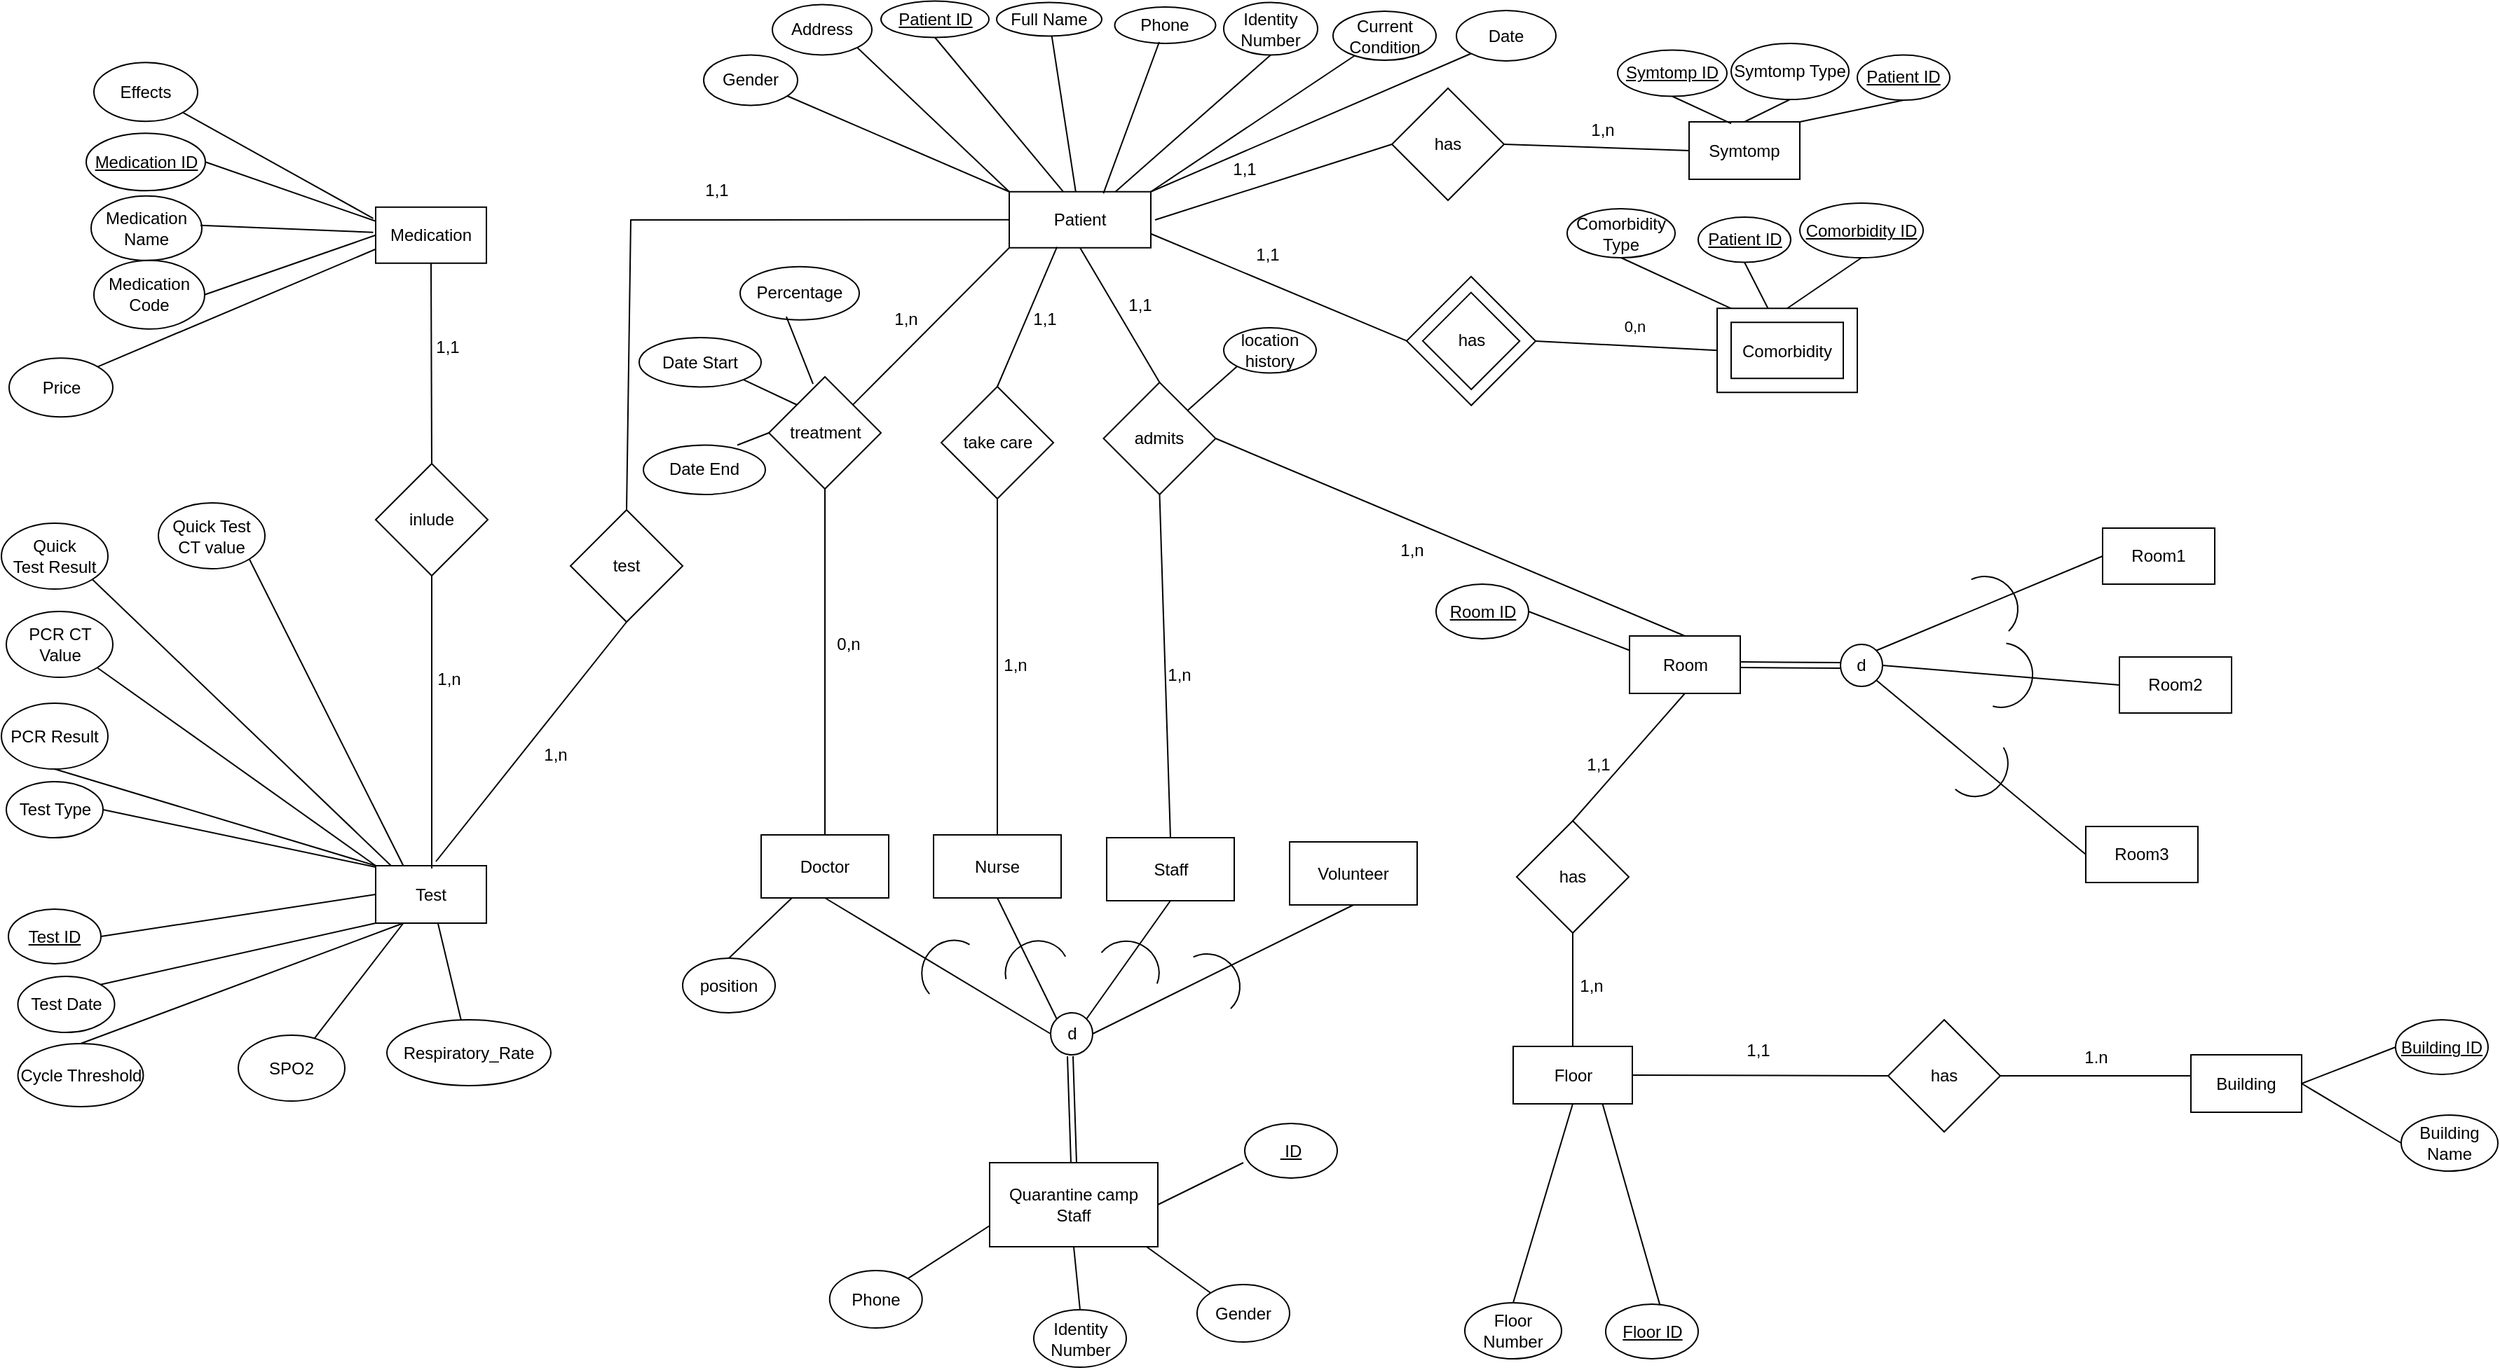 <mxfile version="21.7.5" type="device">
  <diagram name="Page-1" id="PM_k9yPZKVppZU3X7NkI">
    <mxGraphModel dx="3118" dy="1938" grid="0" gridSize="10" guides="1" tooltips="1" connect="1" arrows="1" fold="1" page="1" pageScale="1" pageWidth="850" pageHeight="1100" math="0" shadow="0">
      <root>
        <mxCell id="0" />
        <mxCell id="1" parent="0" />
        <mxCell id="l9-xailiHFu-BlztZrxl-1" value="Patient" style="rounded=0;whiteSpace=wrap;html=1;" parent="1" vertex="1">
          <mxGeometry x="-416" y="-939.13" width="101" height="40" as="geometry" />
        </mxCell>
        <mxCell id="l9-xailiHFu-BlztZrxl-3" value="&lt;u&gt;Patient ID&lt;/u&gt;" style="ellipse;whiteSpace=wrap;html=1;" parent="1" vertex="1">
          <mxGeometry x="-507.5" y="-1075.25" width="77" height="26" as="geometry" />
        </mxCell>
        <mxCell id="l9-xailiHFu-BlztZrxl-4" value="Full Name" style="ellipse;whiteSpace=wrap;html=1;" parent="1" vertex="1">
          <mxGeometry x="-425" y="-1074.25" width="75" height="24" as="geometry" />
        </mxCell>
        <mxCell id="l9-xailiHFu-BlztZrxl-8" value="Identity Number" style="ellipse;whiteSpace=wrap;html=1;rounded=0;" parent="1" vertex="1">
          <mxGeometry x="-263" y="-1074.25" width="67" height="37.5" as="geometry" />
        </mxCell>
        <mxCell id="l9-xailiHFu-BlztZrxl-10" value="Phone" style="ellipse;whiteSpace=wrap;html=1;" parent="1" vertex="1">
          <mxGeometry x="-340.75" y="-1071" width="72" height="26" as="geometry" />
        </mxCell>
        <mxCell id="l9-xailiHFu-BlztZrxl-11" value="Gender" style="ellipse;whiteSpace=wrap;html=1;" parent="1" vertex="1">
          <mxGeometry x="-634" y="-1036.75" width="67" height="36" as="geometry" />
        </mxCell>
        <mxCell id="l9-xailiHFu-BlztZrxl-12" value="Address" style="ellipse;whiteSpace=wrap;html=1;" parent="1" vertex="1">
          <mxGeometry x="-585" y="-1072.75" width="71" height="36" as="geometry" />
        </mxCell>
        <mxCell id="rXyOFa-ikaCAQNKgNHsW-1" value="&lt;u&gt;Comorbidity ID&lt;/u&gt;" style="ellipse;whiteSpace=wrap;html=1;rounded=0;" parent="1" vertex="1">
          <mxGeometry x="148" y="-931" width="88" height="39" as="geometry" />
        </mxCell>
        <mxCell id="rXyOFa-ikaCAQNKgNHsW-2" value="&lt;u&gt;Patient ID&lt;/u&gt;" style="ellipse;whiteSpace=wrap;html=1;" parent="1" vertex="1">
          <mxGeometry x="75.5" y="-921" width="66" height="32.25" as="geometry" />
        </mxCell>
        <mxCell id="rXyOFa-ikaCAQNKgNHsW-3" value="Comorbidity Type" style="ellipse;whiteSpace=wrap;html=1;" parent="1" vertex="1">
          <mxGeometry x="-18" y="-927" width="77" height="35" as="geometry" />
        </mxCell>
        <mxCell id="rXyOFa-ikaCAQNKgNHsW-6" value="Symtomp" style="rounded=0;whiteSpace=wrap;html=1;" parent="1" vertex="1">
          <mxGeometry x="69" y="-989" width="79" height="41" as="geometry" />
        </mxCell>
        <mxCell id="rXyOFa-ikaCAQNKgNHsW-7" value="&lt;u&gt;Symtomp ID&lt;/u&gt;" style="ellipse;whiteSpace=wrap;html=1;" parent="1" vertex="1">
          <mxGeometry x="18" y="-1040.25" width="78" height="33" as="geometry" />
        </mxCell>
        <mxCell id="rXyOFa-ikaCAQNKgNHsW-8" value="&lt;u&gt;Patient ID&lt;/u&gt;" style="ellipse;whiteSpace=wrap;html=1;" parent="1" vertex="1">
          <mxGeometry x="189" y="-1036.75" width="66" height="32.25" as="geometry" />
        </mxCell>
        <mxCell id="rXyOFa-ikaCAQNKgNHsW-9" value="Symtomp Type" style="ellipse;whiteSpace=wrap;html=1;" parent="1" vertex="1">
          <mxGeometry x="99" y="-1045" width="84" height="40" as="geometry" />
        </mxCell>
        <mxCell id="rXyOFa-ikaCAQNKgNHsW-15" value="Doctor" style="rounded=0;whiteSpace=wrap;html=1;" parent="1" vertex="1">
          <mxGeometry x="-593" y="-480" width="91" height="45" as="geometry" />
        </mxCell>
        <mxCell id="rXyOFa-ikaCAQNKgNHsW-19" value="Building" style="rounded=0;whiteSpace=wrap;html=1;" parent="1" vertex="1">
          <mxGeometry x="427" y="-323" width="79" height="41" as="geometry" />
        </mxCell>
        <mxCell id="rXyOFa-ikaCAQNKgNHsW-20" value="&lt;u&gt;Building ID&lt;/u&gt;" style="ellipse;whiteSpace=wrap;html=1;" parent="1" vertex="1">
          <mxGeometry x="573" y="-348" width="66" height="39" as="geometry" />
        </mxCell>
        <mxCell id="rXyOFa-ikaCAQNKgNHsW-22" value="Building Name" style="ellipse;whiteSpace=wrap;html=1;" parent="1" vertex="1">
          <mxGeometry x="577" y="-280" width="69" height="40" as="geometry" />
        </mxCell>
        <mxCell id="rXyOFa-ikaCAQNKgNHsW-24" value="Floor" style="rounded=0;whiteSpace=wrap;html=1;" parent="1" vertex="1">
          <mxGeometry x="-56.5" y="-329" width="85" height="41" as="geometry" />
        </mxCell>
        <mxCell id="rXyOFa-ikaCAQNKgNHsW-26" value="&lt;u&gt;Floor ID&lt;/u&gt;" style="ellipse;whiteSpace=wrap;html=1;" parent="1" vertex="1">
          <mxGeometry x="9.5" y="-145" width="66" height="39" as="geometry" />
        </mxCell>
        <mxCell id="rXyOFa-ikaCAQNKgNHsW-28" value="Floor Number" style="ellipse;whiteSpace=wrap;html=1;" parent="1" vertex="1">
          <mxGeometry x="-91" y="-146" width="69" height="40" as="geometry" />
        </mxCell>
        <mxCell id="rXyOFa-ikaCAQNKgNHsW-29" value="Room" style="rounded=0;whiteSpace=wrap;html=1;" parent="1" vertex="1">
          <mxGeometry x="26.5" y="-622.0" width="79" height="41" as="geometry" />
        </mxCell>
        <mxCell id="rXyOFa-ikaCAQNKgNHsW-31" value="&lt;u&gt;Room ID&lt;/u&gt;" style="ellipse;whiteSpace=wrap;html=1;" parent="1" vertex="1">
          <mxGeometry x="-111.5" y="-659" width="66" height="39" as="geometry" />
        </mxCell>
        <mxCell id="rXyOFa-ikaCAQNKgNHsW-40" value="Test" style="rounded=0;whiteSpace=wrap;html=1;" parent="1" vertex="1">
          <mxGeometry x="-868" y="-458" width="79" height="41" as="geometry" />
        </mxCell>
        <mxCell id="rXyOFa-ikaCAQNKgNHsW-41" value="&lt;u&gt;Test ID&lt;/u&gt;" style="ellipse;whiteSpace=wrap;html=1;" parent="1" vertex="1">
          <mxGeometry x="-1130" y="-427" width="66" height="39" as="geometry" />
        </mxCell>
        <mxCell id="rXyOFa-ikaCAQNKgNHsW-43" value="Test Type" style="ellipse;whiteSpace=wrap;html=1;" parent="1" vertex="1">
          <mxGeometry x="-1131.5" y="-518" width="69" height="40" as="geometry" />
        </mxCell>
        <mxCell id="rXyOFa-ikaCAQNKgNHsW-44" value="PCR Result" style="ellipse;whiteSpace=wrap;html=1;" parent="1" vertex="1">
          <mxGeometry x="-1135" y="-574" width="76" height="47" as="geometry" />
        </mxCell>
        <mxCell id="rXyOFa-ikaCAQNKgNHsW-45" value="Cycle Threshold" style="ellipse;whiteSpace=wrap;html=1;" parent="1" vertex="1">
          <mxGeometry x="-1123.25" y="-331" width="89.5" height="45" as="geometry" />
        </mxCell>
        <mxCell id="rXyOFa-ikaCAQNKgNHsW-46" value="Test Date" style="ellipse;whiteSpace=wrap;html=1;" parent="1" vertex="1">
          <mxGeometry x="-1123.25" y="-379" width="69" height="40" as="geometry" />
        </mxCell>
        <mxCell id="rXyOFa-ikaCAQNKgNHsW-55" value="Medication" style="rounded=0;whiteSpace=wrap;html=1;" parent="1" vertex="1">
          <mxGeometry x="-868" y="-928.12" width="79" height="40" as="geometry" />
        </mxCell>
        <mxCell id="rXyOFa-ikaCAQNKgNHsW-56" value="&lt;u&gt;Medication ID&lt;/u&gt;" style="ellipse;whiteSpace=wrap;html=1;" parent="1" vertex="1">
          <mxGeometry x="-1074.5" y="-980.87" width="85" height="41" as="geometry" />
        </mxCell>
        <mxCell id="rXyOFa-ikaCAQNKgNHsW-57" value="Medication Code" style="ellipse;whiteSpace=wrap;html=1;" parent="1" vertex="1">
          <mxGeometry x="-1069" y="-890.12" width="79" height="49" as="geometry" />
        </mxCell>
        <mxCell id="rXyOFa-ikaCAQNKgNHsW-58" value="Medication Name" style="ellipse;whiteSpace=wrap;html=1;" parent="1" vertex="1">
          <mxGeometry x="-1071" y="-936.12" width="79" height="46" as="geometry" />
        </mxCell>
        <mxCell id="rXyOFa-ikaCAQNKgNHsW-59" value="Effects" style="ellipse;whiteSpace=wrap;html=1;" parent="1" vertex="1">
          <mxGeometry x="-1069" y="-1031.37" width="74" height="42" as="geometry" />
        </mxCell>
        <mxCell id="rXyOFa-ikaCAQNKgNHsW-60" value="Price" style="ellipse;whiteSpace=wrap;html=1;" parent="1" vertex="1">
          <mxGeometry x="-1129.5" y="-820.37" width="74" height="42" as="geometry" />
        </mxCell>
        <mxCell id="Pvhxw5F5uPU3IXiCq9xE-2" value="" style="endArrow=none;html=1;rounded=0;entryX=0.5;entryY=1;entryDx=0;entryDy=0;exitX=0.75;exitY=0;exitDx=0;exitDy=0;" parent="1" source="l9-xailiHFu-BlztZrxl-1" target="l9-xailiHFu-BlztZrxl-8" edge="1">
          <mxGeometry width="50" height="50" relative="1" as="geometry">
            <mxPoint x="-325" y="-923.13" as="sourcePoint" />
            <mxPoint x="-279" y="-914.13" as="targetPoint" />
          </mxGeometry>
        </mxCell>
        <mxCell id="Pvhxw5F5uPU3IXiCq9xE-3" value="" style="endArrow=none;html=1;rounded=0;" parent="1" source="l9-xailiHFu-BlztZrxl-1" target="l9-xailiHFu-BlztZrxl-4" edge="1">
          <mxGeometry width="50" height="50" relative="1" as="geometry">
            <mxPoint x="-143" y="-732.13" as="sourcePoint" />
            <mxPoint x="-93" y="-782.13" as="targetPoint" />
          </mxGeometry>
        </mxCell>
        <mxCell id="Pvhxw5F5uPU3IXiCq9xE-4" value="" style="endArrow=none;html=1;rounded=0;exitX=0.5;exitY=1;exitDx=0;exitDy=0;entryX=0.38;entryY=-0.005;entryDx=0;entryDy=0;entryPerimeter=0;" parent="1" source="l9-xailiHFu-BlztZrxl-3" target="l9-xailiHFu-BlztZrxl-1" edge="1">
          <mxGeometry width="50" height="50" relative="1" as="geometry">
            <mxPoint x="-143" y="-732.13" as="sourcePoint" />
            <mxPoint x="-379" y="-941" as="targetPoint" />
          </mxGeometry>
        </mxCell>
        <mxCell id="Pvhxw5F5uPU3IXiCq9xE-5" value="" style="endArrow=none;html=1;rounded=0;entryX=0.665;entryY=0.029;entryDx=0;entryDy=0;entryPerimeter=0;" parent="1" target="l9-xailiHFu-BlztZrxl-1" edge="1">
          <mxGeometry width="50" height="50" relative="1" as="geometry">
            <mxPoint x="-309" y="-1046" as="sourcePoint" />
            <mxPoint x="-93" y="-782.13" as="targetPoint" />
          </mxGeometry>
        </mxCell>
        <mxCell id="Pvhxw5F5uPU3IXiCq9xE-6" value="" style="endArrow=none;html=1;rounded=0;exitX=1;exitY=1;exitDx=0;exitDy=0;entryX=0;entryY=0;entryDx=0;entryDy=0;" parent="1" source="l9-xailiHFu-BlztZrxl-12" target="l9-xailiHFu-BlztZrxl-1" edge="1">
          <mxGeometry width="50" height="50" relative="1" as="geometry">
            <mxPoint x="-143" y="-732.13" as="sourcePoint" />
            <mxPoint x="-416" y="-899" as="targetPoint" />
          </mxGeometry>
        </mxCell>
        <mxCell id="Pvhxw5F5uPU3IXiCq9xE-9" value="" style="endArrow=none;html=1;rounded=0;entryX=0;entryY=0;entryDx=0;entryDy=0;" parent="1" source="l9-xailiHFu-BlztZrxl-11" target="l9-xailiHFu-BlztZrxl-1" edge="1">
          <mxGeometry width="50" height="50" relative="1" as="geometry">
            <mxPoint x="-143" y="-732.13" as="sourcePoint" />
            <mxPoint x="-432" y="-889" as="targetPoint" />
          </mxGeometry>
        </mxCell>
        <mxCell id="Pvhxw5F5uPU3IXiCq9xE-12" value="" style="endArrow=none;html=1;rounded=0;entryX=0.5;entryY=1;entryDx=0;entryDy=0;exitX=0.5;exitY=0;exitDx=0;exitDy=0;exitPerimeter=0;" parent="1" source="ZYX-WsAfGW_Ss7bqeGHB-10" target="rXyOFa-ikaCAQNKgNHsW-1" edge="1">
          <mxGeometry width="50" height="50" relative="1" as="geometry">
            <mxPoint x="143.688" y="-858.59" as="sourcePoint" />
            <mxPoint x="490.5" y="-939.37" as="targetPoint" />
          </mxGeometry>
        </mxCell>
        <mxCell id="Pvhxw5F5uPU3IXiCq9xE-13" value="" style="endArrow=none;html=1;rounded=0;entryX=0.5;entryY=1;entryDx=0;entryDy=0;exitX=0.371;exitY=0.027;exitDx=0;exitDy=0;exitPerimeter=0;" parent="1" source="ZYX-WsAfGW_Ss7bqeGHB-10" target="rXyOFa-ikaCAQNKgNHsW-2" edge="1">
          <mxGeometry width="50" height="50" relative="1" as="geometry">
            <mxPoint x="118.398" y="-858.59" as="sourcePoint" />
            <mxPoint x="402.5" y="-949.37" as="targetPoint" />
          </mxGeometry>
        </mxCell>
        <mxCell id="Pvhxw5F5uPU3IXiCq9xE-14" value="" style="endArrow=none;html=1;rounded=0;entryX=0.5;entryY=1;entryDx=0;entryDy=0;exitX=0.159;exitY=0.047;exitDx=0;exitDy=0;exitPerimeter=0;" parent="1" source="ZYX-WsAfGW_Ss7bqeGHB-10" target="rXyOFa-ikaCAQNKgNHsW-3" edge="1">
          <mxGeometry width="50" height="50" relative="1" as="geometry">
            <mxPoint x="96" y="-859" as="sourcePoint" />
            <mxPoint x="313" y="-958" as="targetPoint" />
          </mxGeometry>
        </mxCell>
        <mxCell id="Pvhxw5F5uPU3IXiCq9xE-21" value="" style="endArrow=none;html=1;rounded=0;entryX=0.5;entryY=1;entryDx=0;entryDy=0;exitX=0.38;exitY=0.03;exitDx=0;exitDy=0;exitPerimeter=0;" parent="1" source="rXyOFa-ikaCAQNKgNHsW-6" target="rXyOFa-ikaCAQNKgNHsW-7" edge="1">
          <mxGeometry width="50" height="50" relative="1" as="geometry">
            <mxPoint x="80" y="-939" as="sourcePoint" />
            <mxPoint x="89" y="-801.25" as="targetPoint" />
          </mxGeometry>
        </mxCell>
        <mxCell id="Pvhxw5F5uPU3IXiCq9xE-22" value="" style="endArrow=none;html=1;rounded=0;exitX=1;exitY=0;exitDx=0;exitDy=0;entryX=0.5;entryY=1;entryDx=0;entryDy=0;" parent="1" source="rXyOFa-ikaCAQNKgNHsW-6" target="rXyOFa-ikaCAQNKgNHsW-8" edge="1">
          <mxGeometry width="50" height="50" relative="1" as="geometry">
            <mxPoint x="371" y="-901.25" as="sourcePoint" />
            <mxPoint x="249" y="-885" as="targetPoint" />
          </mxGeometry>
        </mxCell>
        <mxCell id="Pvhxw5F5uPU3IXiCq9xE-23" value="" style="endArrow=none;html=1;rounded=0;entryX=0.5;entryY=0;entryDx=0;entryDy=0;exitX=0.5;exitY=1;exitDx=0;exitDy=0;" parent="1" source="rXyOFa-ikaCAQNKgNHsW-9" target="rXyOFa-ikaCAQNKgNHsW-6" edge="1">
          <mxGeometry width="50" height="50" relative="1" as="geometry">
            <mxPoint x="279" y="-823.25" as="sourcePoint" />
            <mxPoint x="329" y="-873.25" as="targetPoint" />
          </mxGeometry>
        </mxCell>
        <mxCell id="Pvhxw5F5uPU3IXiCq9xE-30" value="" style="endArrow=none;html=1;rounded=0;exitX=0.75;exitY=1;exitDx=0;exitDy=0;entryX=0.587;entryY=0.021;entryDx=0;entryDy=0;entryPerimeter=0;" parent="1" source="rXyOFa-ikaCAQNKgNHsW-24" target="rXyOFa-ikaCAQNKgNHsW-26" edge="1">
          <mxGeometry width="50" height="50" relative="1" as="geometry">
            <mxPoint x="109.5" y="15" as="sourcePoint" />
            <mxPoint x="69" y="-145" as="targetPoint" />
          </mxGeometry>
        </mxCell>
        <mxCell id="Pvhxw5F5uPU3IXiCq9xE-31" value="" style="endArrow=none;html=1;rounded=0;exitX=0.5;exitY=0;exitDx=0;exitDy=0;entryX=0.5;entryY=1;entryDx=0;entryDy=0;" parent="1" source="rXyOFa-ikaCAQNKgNHsW-28" target="rXyOFa-ikaCAQNKgNHsW-24" edge="1">
          <mxGeometry width="50" height="50" relative="1" as="geometry">
            <mxPoint x="158.5" y="2" as="sourcePoint" />
            <mxPoint x="-38" y="-288" as="targetPoint" />
          </mxGeometry>
        </mxCell>
        <mxCell id="Pvhxw5F5uPU3IXiCq9xE-33" value="" style="endArrow=none;html=1;rounded=0;entryX=1;entryY=0.5;entryDx=0;entryDy=0;exitX=0;exitY=0.25;exitDx=0;exitDy=0;" parent="1" source="rXyOFa-ikaCAQNKgNHsW-29" target="rXyOFa-ikaCAQNKgNHsW-31" edge="1">
          <mxGeometry width="50" height="50" relative="1" as="geometry">
            <mxPoint x="-55" y="-609" as="sourcePoint" />
            <mxPoint x="-166.5" y="-183" as="targetPoint" />
          </mxGeometry>
        </mxCell>
        <mxCell id="Pvhxw5F5uPU3IXiCq9xE-35" value="" style="endArrow=none;html=1;rounded=0;entryX=0;entryY=0.5;entryDx=0;entryDy=0;exitX=1;exitY=0.5;exitDx=0;exitDy=0;" parent="1" source="rXyOFa-ikaCAQNKgNHsW-19" target="rXyOFa-ikaCAQNKgNHsW-22" edge="1">
          <mxGeometry width="50" height="50" relative="1" as="geometry">
            <mxPoint x="539.25" y="46" as="sourcePoint" />
            <mxPoint x="589.25" y="-4" as="targetPoint" />
          </mxGeometry>
        </mxCell>
        <mxCell id="Pvhxw5F5uPU3IXiCq9xE-36" value="" style="endArrow=none;html=1;rounded=0;entryX=0;entryY=0.5;entryDx=0;entryDy=0;exitX=1;exitY=0.5;exitDx=0;exitDy=0;" parent="1" source="rXyOFa-ikaCAQNKgNHsW-19" target="rXyOFa-ikaCAQNKgNHsW-20" edge="1">
          <mxGeometry width="50" height="50" relative="1" as="geometry">
            <mxPoint x="395.25" y="-2" as="sourcePoint" />
            <mxPoint x="445.25" y="-52" as="targetPoint" />
          </mxGeometry>
        </mxCell>
        <mxCell id="Pvhxw5F5uPU3IXiCq9xE-38" value="" style="endArrow=none;html=1;rounded=0;entryX=1;entryY=0.5;entryDx=0;entryDy=0;" parent="1" target="rXyOFa-ikaCAQNKgNHsW-43" edge="1">
          <mxGeometry width="50" height="50" relative="1" as="geometry">
            <mxPoint x="-868" y="-457" as="sourcePoint" />
            <mxPoint x="-886" y="-459" as="targetPoint" />
          </mxGeometry>
        </mxCell>
        <mxCell id="Pvhxw5F5uPU3IXiCq9xE-39" value="" style="endArrow=none;html=1;rounded=0;entryX=1;entryY=0.5;entryDx=0;entryDy=0;exitX=0;exitY=0.5;exitDx=0;exitDy=0;" parent="1" source="rXyOFa-ikaCAQNKgNHsW-40" target="rXyOFa-ikaCAQNKgNHsW-41" edge="1">
          <mxGeometry width="50" height="50" relative="1" as="geometry">
            <mxPoint x="-1056" y="-345" as="sourcePoint" />
            <mxPoint x="-1006" y="-395" as="targetPoint" />
          </mxGeometry>
        </mxCell>
        <mxCell id="Pvhxw5F5uPU3IXiCq9xE-40" value="" style="endArrow=none;html=1;rounded=0;entryX=0;entryY=1;entryDx=0;entryDy=0;exitX=1;exitY=0;exitDx=0;exitDy=0;" parent="1" source="rXyOFa-ikaCAQNKgNHsW-46" target="rXyOFa-ikaCAQNKgNHsW-40" edge="1">
          <mxGeometry width="50" height="50" relative="1" as="geometry">
            <mxPoint x="-1055" y="-337" as="sourcePoint" />
            <mxPoint x="-1005" y="-387" as="targetPoint" />
          </mxGeometry>
        </mxCell>
        <mxCell id="Pvhxw5F5uPU3IXiCq9xE-41" value="" style="endArrow=none;html=1;rounded=0;entryX=0.25;entryY=1;entryDx=0;entryDy=0;exitX=0.5;exitY=0;exitDx=0;exitDy=0;" parent="1" source="rXyOFa-ikaCAQNKgNHsW-45" target="rXyOFa-ikaCAQNKgNHsW-40" edge="1">
          <mxGeometry width="50" height="50" relative="1" as="geometry">
            <mxPoint x="-993" y="-321" as="sourcePoint" />
            <mxPoint x="-943" y="-371" as="targetPoint" />
          </mxGeometry>
        </mxCell>
        <mxCell id="Pvhxw5F5uPU3IXiCq9xE-42" value="" style="endArrow=none;html=1;rounded=0;exitX=0.5;exitY=1;exitDx=0;exitDy=0;entryX=0;entryY=0;entryDx=0;entryDy=0;" parent="1" source="rXyOFa-ikaCAQNKgNHsW-44" target="rXyOFa-ikaCAQNKgNHsW-40" edge="1">
          <mxGeometry width="50" height="50" relative="1" as="geometry">
            <mxPoint x="-898" y="-469" as="sourcePoint" />
            <mxPoint x="-835" y="-457" as="targetPoint" />
          </mxGeometry>
        </mxCell>
        <mxCell id="Pvhxw5F5uPU3IXiCq9xE-55" value="" style="endArrow=none;html=1;rounded=0;entryX=1;entryY=0.5;entryDx=0;entryDy=0;exitX=0;exitY=0.5;exitDx=0;exitDy=0;" parent="1" source="rXyOFa-ikaCAQNKgNHsW-55" target="rXyOFa-ikaCAQNKgNHsW-57" edge="1">
          <mxGeometry width="50" height="50" relative="1" as="geometry">
            <mxPoint x="-870.75" y="-899.12" as="sourcePoint" />
            <mxPoint x="-581.75" y="-1047.12" as="targetPoint" />
          </mxGeometry>
        </mxCell>
        <mxCell id="Pvhxw5F5uPU3IXiCq9xE-56" value="" style="endArrow=none;html=1;rounded=0;exitX=0.987;exitY=0.457;exitDx=0;exitDy=0;exitPerimeter=0;" parent="1" source="rXyOFa-ikaCAQNKgNHsW-58" edge="1">
          <mxGeometry width="50" height="50" relative="1" as="geometry">
            <mxPoint x="-1042.75" y="-920.12" as="sourcePoint" />
            <mxPoint x="-869.75" y="-910.12" as="targetPoint" />
          </mxGeometry>
        </mxCell>
        <mxCell id="Pvhxw5F5uPU3IXiCq9xE-57" value="" style="endArrow=none;html=1;rounded=0;" parent="1" source="rXyOFa-ikaCAQNKgNHsW-59" edge="1">
          <mxGeometry width="50" height="50" relative="1" as="geometry">
            <mxPoint x="-715.75" y="-876.12" as="sourcePoint" />
            <mxPoint x="-869.75" y="-920.12" as="targetPoint" />
          </mxGeometry>
        </mxCell>
        <mxCell id="Pvhxw5F5uPU3IXiCq9xE-58" value="" style="endArrow=none;html=1;rounded=0;entryX=0;entryY=0.75;entryDx=0;entryDy=0;exitX=1;exitY=0;exitDx=0;exitDy=0;" parent="1" source="rXyOFa-ikaCAQNKgNHsW-60" target="rXyOFa-ikaCAQNKgNHsW-55" edge="1">
          <mxGeometry width="50" height="50" relative="1" as="geometry">
            <mxPoint x="-705.75" y="-866.12" as="sourcePoint" />
            <mxPoint x="-770.75" y="-884.12" as="targetPoint" />
          </mxGeometry>
        </mxCell>
        <mxCell id="Pvhxw5F5uPU3IXiCq9xE-59" value="" style="endArrow=none;html=1;rounded=0;exitX=1;exitY=0.5;exitDx=0;exitDy=0;entryX=0;entryY=0.25;entryDx=0;entryDy=0;" parent="1" source="rXyOFa-ikaCAQNKgNHsW-56" target="rXyOFa-ikaCAQNKgNHsW-55" edge="1">
          <mxGeometry width="50" height="50" relative="1" as="geometry">
            <mxPoint x="-994.064" y="-932.136" as="sourcePoint" />
            <mxPoint x="-817.75" y="-974.12" as="targetPoint" />
          </mxGeometry>
        </mxCell>
        <mxCell id="1ClCpbFSafAypEsA9tOa-14" value="has" style="rhombus;whiteSpace=wrap;html=1;" parent="1" vertex="1">
          <mxGeometry x="-143" y="-1013" width="80" height="80" as="geometry" />
        </mxCell>
        <mxCell id="1ClCpbFSafAypEsA9tOa-15" value="" style="endArrow=none;html=1;rounded=0;entryX=1;entryY=0;entryDx=0;entryDy=0;" parent="1" source="l9-xailiHFu-BlztZrxl-16" target="l9-xailiHFu-BlztZrxl-1" edge="1">
          <mxGeometry width="50" height="50" relative="1" as="geometry">
            <mxPoint x="-238" y="-785.13" as="sourcePoint" />
            <mxPoint x="-310" y="-939" as="targetPoint" />
          </mxGeometry>
        </mxCell>
        <mxCell id="1ClCpbFSafAypEsA9tOa-16" value="" style="endArrow=none;html=1;rounded=0;exitX=0;exitY=0.5;exitDx=0;exitDy=0;entryX=1;entryY=0.5;entryDx=0;entryDy=0;" parent="1" source="rXyOFa-ikaCAQNKgNHsW-6" target="1ClCpbFSafAypEsA9tOa-14" edge="1">
          <mxGeometry width="50" height="50" relative="1" as="geometry">
            <mxPoint x="467" y="-1042" as="sourcePoint" />
            <mxPoint x="517" y="-1092" as="targetPoint" />
          </mxGeometry>
        </mxCell>
        <mxCell id="1ClCpbFSafAypEsA9tOa-21" value="admits" style="rhombus;whiteSpace=wrap;html=1;" parent="1" vertex="1">
          <mxGeometry x="-348.75" y="-803" width="80" height="80" as="geometry" />
        </mxCell>
        <mxCell id="1ClCpbFSafAypEsA9tOa-22" value="" style="endArrow=none;html=1;rounded=0;entryX=0.5;entryY=1;entryDx=0;entryDy=0;exitX=0.5;exitY=0;exitDx=0;exitDy=0;" parent="1" source="1ClCpbFSafAypEsA9tOa-21" target="l9-xailiHFu-BlztZrxl-1" edge="1">
          <mxGeometry width="50" height="50" relative="1" as="geometry">
            <mxPoint x="-243" y="300" as="sourcePoint" />
            <mxPoint x="-103" y="951" as="targetPoint" />
          </mxGeometry>
        </mxCell>
        <mxCell id="1ClCpbFSafAypEsA9tOa-33" value="has" style="rhombus;whiteSpace=wrap;html=1;" parent="1" vertex="1">
          <mxGeometry x="211" y="-348" width="80" height="80" as="geometry" />
        </mxCell>
        <mxCell id="1ClCpbFSafAypEsA9tOa-34" value="" style="endArrow=none;html=1;rounded=0;entryX=1;entryY=0.5;entryDx=0;entryDy=0;exitX=0;exitY=0.5;exitDx=0;exitDy=0;" parent="1" source="1ClCpbFSafAypEsA9tOa-33" target="rXyOFa-ikaCAQNKgNHsW-24" edge="1">
          <mxGeometry width="50" height="50" relative="1" as="geometry">
            <mxPoint x="508" y="30" as="sourcePoint" />
            <mxPoint x="558" y="-20" as="targetPoint" />
          </mxGeometry>
        </mxCell>
        <mxCell id="1ClCpbFSafAypEsA9tOa-35" value="" style="endArrow=none;html=1;rounded=0;entryX=1;entryY=0.5;entryDx=0;entryDy=0;exitX=0;exitY=0.366;exitDx=0;exitDy=0;exitPerimeter=0;" parent="1" source="rXyOFa-ikaCAQNKgNHsW-19" target="1ClCpbFSafAypEsA9tOa-33" edge="1">
          <mxGeometry width="50" height="50" relative="1" as="geometry">
            <mxPoint x="508" y="30" as="sourcePoint" />
            <mxPoint x="558" y="-20" as="targetPoint" />
          </mxGeometry>
        </mxCell>
        <mxCell id="1ClCpbFSafAypEsA9tOa-38" value="has" style="rhombus;whiteSpace=wrap;html=1;" parent="1" vertex="1">
          <mxGeometry x="-54" y="-490" width="80" height="80" as="geometry" />
        </mxCell>
        <mxCell id="l9-xailiHFu-BlztZrxl-16" value="Current Condition" style="ellipse;whiteSpace=wrap;html=1;" parent="1" vertex="1">
          <mxGeometry x="-185" y="-1068" width="73.5" height="35" as="geometry" />
        </mxCell>
        <mxCell id="f6hZlFjhOlFSIrW5AtBR-7" value="" style="endArrow=none;html=1;rounded=0;exitX=0;exitY=0.5;exitDx=0;exitDy=0;" parent="1" source="1ClCpbFSafAypEsA9tOa-14" edge="1">
          <mxGeometry width="50" height="50" relative="1" as="geometry">
            <mxPoint x="-168" y="-733" as="sourcePoint" />
            <mxPoint x="-312" y="-919" as="targetPoint" />
          </mxGeometry>
        </mxCell>
        <mxCell id="f6hZlFjhOlFSIrW5AtBR-12" value="" style="endArrow=none;html=1;rounded=0;entryX=1;entryY=0.75;entryDx=0;entryDy=0;exitX=0;exitY=0;exitDx=0;exitDy=0;exitPerimeter=0;" parent="1" source="ZYX-WsAfGW_Ss7bqeGHB-8" target="l9-xailiHFu-BlztZrxl-1" edge="1">
          <mxGeometry width="50" height="50" relative="1" as="geometry">
            <mxPoint x="-128" y="-828" as="sourcePoint" />
            <mxPoint x="-63" y="-717" as="targetPoint" />
          </mxGeometry>
        </mxCell>
        <mxCell id="f6hZlFjhOlFSIrW5AtBR-13" value="Room2" style="rounded=0;whiteSpace=wrap;html=1;" parent="1" vertex="1">
          <mxGeometry x="376" y="-607" width="80" height="40" as="geometry" />
        </mxCell>
        <mxCell id="f6hZlFjhOlFSIrW5AtBR-14" value="Room3" style="rounded=0;whiteSpace=wrap;html=1;" parent="1" vertex="1">
          <mxGeometry x="352" y="-486" width="80" height="40" as="geometry" />
        </mxCell>
        <mxCell id="f6hZlFjhOlFSIrW5AtBR-15" value="Room1" style="rounded=0;whiteSpace=wrap;html=1;" parent="1" vertex="1">
          <mxGeometry x="364" y="-699" width="80" height="40" as="geometry" />
        </mxCell>
        <mxCell id="f6hZlFjhOlFSIrW5AtBR-16" value="d" style="ellipse;whiteSpace=wrap;html=1;aspect=fixed;" parent="1" vertex="1">
          <mxGeometry x="177" y="-616" width="30" height="30" as="geometry" />
        </mxCell>
        <mxCell id="f6hZlFjhOlFSIrW5AtBR-20" value="" style="shape=link;html=1;rounded=0;entryX=0;entryY=0.5;entryDx=0;entryDy=0;exitX=1;exitY=0.5;exitDx=0;exitDy=0;" parent="1" source="rXyOFa-ikaCAQNKgNHsW-29" target="f6hZlFjhOlFSIrW5AtBR-16" edge="1">
          <mxGeometry relative="1" as="geometry">
            <mxPoint x="-94" y="-515" as="sourcePoint" />
            <mxPoint x="66" y="-515" as="targetPoint" />
          </mxGeometry>
        </mxCell>
        <mxCell id="f6hZlFjhOlFSIrW5AtBR-22" value="" style="endArrow=none;html=1;rounded=0;entryX=0;entryY=0.5;entryDx=0;entryDy=0;exitX=1;exitY=0;exitDx=0;exitDy=0;" parent="1" source="f6hZlFjhOlFSIrW5AtBR-16" target="f6hZlFjhOlFSIrW5AtBR-15" edge="1">
          <mxGeometry width="50" height="50" relative="1" as="geometry">
            <mxPoint x="-39" y="-607" as="sourcePoint" />
            <mxPoint x="11" y="-657" as="targetPoint" />
          </mxGeometry>
        </mxCell>
        <mxCell id="f6hZlFjhOlFSIrW5AtBR-23" value="" style="endArrow=none;html=1;rounded=0;entryX=0;entryY=0.5;entryDx=0;entryDy=0;exitX=1;exitY=0.5;exitDx=0;exitDy=0;" parent="1" source="f6hZlFjhOlFSIrW5AtBR-16" target="f6hZlFjhOlFSIrW5AtBR-13" edge="1">
          <mxGeometry width="50" height="50" relative="1" as="geometry">
            <mxPoint x="-39" y="-607" as="sourcePoint" />
            <mxPoint x="11" y="-657" as="targetPoint" />
          </mxGeometry>
        </mxCell>
        <mxCell id="f6hZlFjhOlFSIrW5AtBR-24" value="" style="endArrow=none;html=1;rounded=0;entryX=0;entryY=0.5;entryDx=0;entryDy=0;exitX=1;exitY=1;exitDx=0;exitDy=0;" parent="1" source="f6hZlFjhOlFSIrW5AtBR-16" target="f6hZlFjhOlFSIrW5AtBR-14" edge="1">
          <mxGeometry width="50" height="50" relative="1" as="geometry">
            <mxPoint x="-39" y="-607" as="sourcePoint" />
            <mxPoint x="11" y="-657" as="targetPoint" />
          </mxGeometry>
        </mxCell>
        <mxCell id="f6hZlFjhOlFSIrW5AtBR-25" value="" style="endArrow=none;html=1;rounded=0;entryX=0.5;entryY=1;entryDx=0;entryDy=0;exitX=0.5;exitY=0;exitDx=0;exitDy=0;" parent="1" source="f6hZlFjhOlFSIrW5AtBR-31" target="1ClCpbFSafAypEsA9tOa-21" edge="1">
          <mxGeometry width="50" height="50" relative="1" as="geometry">
            <mxPoint x="-363" y="-696" as="sourcePoint" />
            <mxPoint x="-185" y="-618" as="targetPoint" />
          </mxGeometry>
        </mxCell>
        <mxCell id="f6hZlFjhOlFSIrW5AtBR-26" value="Quarantine camp Staff" style="rounded=0;whiteSpace=wrap;html=1;" parent="1" vertex="1">
          <mxGeometry x="-430" y="-246" width="120" height="60" as="geometry" />
        </mxCell>
        <mxCell id="f6hZlFjhOlFSIrW5AtBR-27" value="" style="shape=link;html=1;rounded=0;exitX=0.5;exitY=0;exitDx=0;exitDy=0;" parent="1" source="f6hZlFjhOlFSIrW5AtBR-26" edge="1">
          <mxGeometry relative="1" as="geometry">
            <mxPoint x="-372.5" y="-269" as="sourcePoint" />
            <mxPoint x="-372.5" y="-322" as="targetPoint" />
          </mxGeometry>
        </mxCell>
        <mxCell id="f6hZlFjhOlFSIrW5AtBR-29" value="d" style="ellipse;whiteSpace=wrap;html=1;aspect=fixed;" parent="1" vertex="1">
          <mxGeometry x="-386.5" y="-353" width="30" height="30" as="geometry" />
        </mxCell>
        <mxCell id="f6hZlFjhOlFSIrW5AtBR-30" value="Nurse" style="rounded=0;whiteSpace=wrap;html=1;" parent="1" vertex="1">
          <mxGeometry x="-470" y="-480" width="91" height="45" as="geometry" />
        </mxCell>
        <mxCell id="f6hZlFjhOlFSIrW5AtBR-31" value="Staff" style="rounded=0;whiteSpace=wrap;html=1;" parent="1" vertex="1">
          <mxGeometry x="-346.5" y="-478" width="91" height="45" as="geometry" />
        </mxCell>
        <mxCell id="f6hZlFjhOlFSIrW5AtBR-32" value="Volunteer" style="rounded=0;whiteSpace=wrap;html=1;" parent="1" vertex="1">
          <mxGeometry x="-216" y="-475" width="91" height="45" as="geometry" />
        </mxCell>
        <mxCell id="f6hZlFjhOlFSIrW5AtBR-35" value="&lt;u&gt;&amp;nbsp;ID&lt;/u&gt;" style="ellipse;whiteSpace=wrap;html=1;" parent="1" vertex="1">
          <mxGeometry x="-248" y="-274" width="66" height="39" as="geometry" />
        </mxCell>
        <mxCell id="f6hZlFjhOlFSIrW5AtBR-36" value="" style="endArrow=none;html=1;rounded=0;entryX=1;entryY=0.5;entryDx=0;entryDy=0;" parent="1" target="f6hZlFjhOlFSIrW5AtBR-26" edge="1">
          <mxGeometry width="50" height="50" relative="1" as="geometry">
            <mxPoint x="-249" y="-246" as="sourcePoint" />
            <mxPoint x="-182.5" y="-225" as="targetPoint" />
          </mxGeometry>
        </mxCell>
        <mxCell id="f6hZlFjhOlFSIrW5AtBR-39" value="" style="endArrow=none;html=1;rounded=0;entryX=0.5;entryY=1;entryDx=0;entryDy=0;exitX=1;exitY=0.5;exitDx=0;exitDy=0;" parent="1" source="f6hZlFjhOlFSIrW5AtBR-29" target="f6hZlFjhOlFSIrW5AtBR-32" edge="1">
          <mxGeometry width="50" height="50" relative="1" as="geometry">
            <mxPoint x="-263.5" y="-274" as="sourcePoint" />
            <mxPoint x="-213.5" y="-324" as="targetPoint" />
          </mxGeometry>
        </mxCell>
        <mxCell id="f6hZlFjhOlFSIrW5AtBR-40" value="" style="endArrow=none;html=1;rounded=0;exitX=1;exitY=0;exitDx=0;exitDy=0;entryX=0.5;entryY=1;entryDx=0;entryDy=0;" parent="1" source="f6hZlFjhOlFSIrW5AtBR-29" target="f6hZlFjhOlFSIrW5AtBR-31" edge="1">
          <mxGeometry width="50" height="50" relative="1" as="geometry">
            <mxPoint x="-263.5" y="-274" as="sourcePoint" />
            <mxPoint x="-329" y="-407" as="targetPoint" />
          </mxGeometry>
        </mxCell>
        <mxCell id="f6hZlFjhOlFSIrW5AtBR-41" value="" style="endArrow=none;html=1;rounded=0;entryX=0.5;entryY=1;entryDx=0;entryDy=0;exitX=0;exitY=0;exitDx=0;exitDy=0;" parent="1" source="f6hZlFjhOlFSIrW5AtBR-29" target="f6hZlFjhOlFSIrW5AtBR-30" edge="1">
          <mxGeometry width="50" height="50" relative="1" as="geometry">
            <mxPoint x="-263.5" y="-274" as="sourcePoint" />
            <mxPoint x="-213.5" y="-324" as="targetPoint" />
          </mxGeometry>
        </mxCell>
        <mxCell id="f6hZlFjhOlFSIrW5AtBR-42" value="" style="endArrow=none;html=1;rounded=0;exitX=0;exitY=0.5;exitDx=0;exitDy=0;entryX=0.5;entryY=1;entryDx=0;entryDy=0;" parent="1" source="f6hZlFjhOlFSIrW5AtBR-29" target="rXyOFa-ikaCAQNKgNHsW-15" edge="1">
          <mxGeometry width="50" height="50" relative="1" as="geometry">
            <mxPoint x="-263.5" y="-274" as="sourcePoint" />
            <mxPoint x="-454" y="-332" as="targetPoint" />
          </mxGeometry>
        </mxCell>
        <mxCell id="f6hZlFjhOlFSIrW5AtBR-43" value="take care" style="rhombus;whiteSpace=wrap;html=1;" parent="1" vertex="1">
          <mxGeometry x="-464.5" y="-800" width="80" height="80" as="geometry" />
        </mxCell>
        <mxCell id="f6hZlFjhOlFSIrW5AtBR-44" value="" style="endArrow=none;html=1;rounded=0;entryX=0.337;entryY=0.987;entryDx=0;entryDy=0;entryPerimeter=0;exitX=0.5;exitY=0;exitDx=0;exitDy=0;" parent="1" source="f6hZlFjhOlFSIrW5AtBR-43" target="l9-xailiHFu-BlztZrxl-1" edge="1">
          <mxGeometry width="50" height="50" relative="1" as="geometry">
            <mxPoint x="-208" y="-549" as="sourcePoint" />
            <mxPoint x="-158" y="-599" as="targetPoint" />
          </mxGeometry>
        </mxCell>
        <mxCell id="f6hZlFjhOlFSIrW5AtBR-45" value="" style="endArrow=none;html=1;rounded=0;entryX=0.5;entryY=1;entryDx=0;entryDy=0;exitX=0.5;exitY=0;exitDx=0;exitDy=0;" parent="1" source="f6hZlFjhOlFSIrW5AtBR-30" target="f6hZlFjhOlFSIrW5AtBR-43" edge="1">
          <mxGeometry width="50" height="50" relative="1" as="geometry">
            <mxPoint x="-208" y="-549" as="sourcePoint" />
            <mxPoint x="-158" y="-599" as="targetPoint" />
          </mxGeometry>
        </mxCell>
        <mxCell id="f6hZlFjhOlFSIrW5AtBR-46" value="treatment" style="rhombus;whiteSpace=wrap;html=1;" parent="1" vertex="1">
          <mxGeometry x="-587.5" y="-807" width="80" height="80" as="geometry" />
        </mxCell>
        <mxCell id="f6hZlFjhOlFSIrW5AtBR-50" value="" style="endArrow=none;html=1;rounded=0;entryX=0.5;entryY=1;entryDx=0;entryDy=0;exitX=0.5;exitY=0;exitDx=0;exitDy=0;" parent="1" source="rXyOFa-ikaCAQNKgNHsW-15" target="f6hZlFjhOlFSIrW5AtBR-46" edge="1">
          <mxGeometry width="50" height="50" relative="1" as="geometry">
            <mxPoint x="-570" y="-287" as="sourcePoint" />
            <mxPoint x="-158" y="-599" as="targetPoint" />
          </mxGeometry>
        </mxCell>
        <mxCell id="f6hZlFjhOlFSIrW5AtBR-52" value="" style="endArrow=none;html=1;rounded=0;entryX=1;entryY=0.5;entryDx=0;entryDy=0;exitX=0.5;exitY=0;exitDx=0;exitDy=0;" parent="1" source="rXyOFa-ikaCAQNKgNHsW-29" target="1ClCpbFSafAypEsA9tOa-21" edge="1">
          <mxGeometry width="50" height="50" relative="1" as="geometry">
            <mxPoint x="-133" y="-643" as="sourcePoint" />
            <mxPoint x="-83" y="-693" as="targetPoint" />
          </mxGeometry>
        </mxCell>
        <mxCell id="f6hZlFjhOlFSIrW5AtBR-53" value="" style="endArrow=none;html=1;rounded=0;entryX=1;entryY=1;entryDx=0;entryDy=0;entryPerimeter=0;exitX=0;exitY=0.5;exitDx=0;exitDy=0;exitPerimeter=0;" parent="1" source="ZYX-WsAfGW_Ss7bqeGHB-10" target="ZYX-WsAfGW_Ss7bqeGHB-8" edge="1">
          <mxGeometry width="50" height="50" relative="1" as="geometry">
            <mxPoint x="88" y="-826" as="sourcePoint" />
            <mxPoint x="-48" y="-828" as="targetPoint" />
          </mxGeometry>
        </mxCell>
        <mxCell id="f6hZlFjhOlFSIrW5AtBR-86" value="0,n" style="edgeLabel;html=1;align=center;verticalAlign=middle;resizable=0;points=[];" parent="f6hZlFjhOlFSIrW5AtBR-53" vertex="1" connectable="0">
          <mxGeometry x="0.116" y="5" relative="1" as="geometry">
            <mxPoint x="13" y="-19" as="offset" />
          </mxGeometry>
        </mxCell>
        <mxCell id="f6hZlFjhOlFSIrW5AtBR-60" value="" style="endArrow=none;html=1;rounded=0;entryX=0;entryY=1;entryDx=0;entryDy=0;" parent="1" source="f6hZlFjhOlFSIrW5AtBR-46" target="l9-xailiHFu-BlztZrxl-1" edge="1">
          <mxGeometry width="50" height="50" relative="1" as="geometry">
            <mxPoint x="-302" y="-603" as="sourcePoint" />
            <mxPoint x="-418" y="-910" as="targetPoint" />
          </mxGeometry>
        </mxCell>
        <mxCell id="f6hZlFjhOlFSIrW5AtBR-62" value="location history" style="ellipse;whiteSpace=wrap;html=1;" parent="1" vertex="1">
          <mxGeometry x="-263" y="-842" width="66" height="32.25" as="geometry" />
        </mxCell>
        <mxCell id="f6hZlFjhOlFSIrW5AtBR-65" value="" style="endArrow=none;html=1;rounded=0;exitX=1;exitY=0;exitDx=0;exitDy=0;entryX=0;entryY=1;entryDx=0;entryDy=0;" parent="1" source="1ClCpbFSafAypEsA9tOa-21" target="f6hZlFjhOlFSIrW5AtBR-62" edge="1">
          <mxGeometry width="50" height="50" relative="1" as="geometry">
            <mxPoint x="-171" y="-644" as="sourcePoint" />
            <mxPoint x="-260" y="-814" as="targetPoint" />
          </mxGeometry>
        </mxCell>
        <mxCell id="f6hZlFjhOlFSIrW5AtBR-66" value="" style="endArrow=none;html=1;rounded=0;entryX=0;entryY=0.5;entryDx=0;entryDy=0;exitX=0.5;exitY=0;exitDx=0;exitDy=0;" parent="1" source="f6hZlFjhOlFSIrW5AtBR-67" target="l9-xailiHFu-BlztZrxl-1" edge="1">
          <mxGeometry width="50" height="50" relative="1" as="geometry">
            <mxPoint x="-768" y="-733" as="sourcePoint" />
            <mxPoint x="-573" y="-726" as="targetPoint" />
            <Array as="points">
              <mxPoint x="-686" y="-919" />
            </Array>
          </mxGeometry>
        </mxCell>
        <mxCell id="f6hZlFjhOlFSIrW5AtBR-67" value="test" style="rhombus;whiteSpace=wrap;html=1;" parent="1" vertex="1">
          <mxGeometry x="-729" y="-712" width="80" height="80" as="geometry" />
        </mxCell>
        <mxCell id="f6hZlFjhOlFSIrW5AtBR-69" value="" style="endArrow=none;html=1;rounded=0;entryX=0.5;entryY=1;entryDx=0;entryDy=0;" parent="1" target="f6hZlFjhOlFSIrW5AtBR-67" edge="1">
          <mxGeometry width="50" height="50" relative="1" as="geometry">
            <mxPoint x="-825" y="-461" as="sourcePoint" />
            <mxPoint x="-629" y="-556" as="targetPoint" />
          </mxGeometry>
        </mxCell>
        <mxCell id="f6hZlFjhOlFSIrW5AtBR-71" value="inlude" style="rhombus;whiteSpace=wrap;html=1;" parent="1" vertex="1">
          <mxGeometry x="-868" y="-745" width="80" height="80" as="geometry" />
        </mxCell>
        <mxCell id="f6hZlFjhOlFSIrW5AtBR-72" value="" style="endArrow=none;html=1;rounded=0;exitX=0.5;exitY=1;exitDx=0;exitDy=0;" parent="1" source="f6hZlFjhOlFSIrW5AtBR-71" edge="1">
          <mxGeometry width="50" height="50" relative="1" as="geometry">
            <mxPoint x="-601" y="-687" as="sourcePoint" />
            <mxPoint x="-828" y="-456" as="targetPoint" />
          </mxGeometry>
        </mxCell>
        <mxCell id="f6hZlFjhOlFSIrW5AtBR-73" value="" style="endArrow=none;html=1;rounded=0;entryX=0.5;entryY=1;entryDx=0;entryDy=0;exitX=0.5;exitY=0;exitDx=0;exitDy=0;" parent="1" source="f6hZlFjhOlFSIrW5AtBR-71" target="rXyOFa-ikaCAQNKgNHsW-55" edge="1">
          <mxGeometry width="50" height="50" relative="1" as="geometry">
            <mxPoint x="-601" y="-687" as="sourcePoint" />
            <mxPoint x="-551" y="-737" as="targetPoint" />
          </mxGeometry>
        </mxCell>
        <mxCell id="f6hZlFjhOlFSIrW5AtBR-75" value="position" style="ellipse;whiteSpace=wrap;html=1;" parent="1" vertex="1">
          <mxGeometry x="-649" y="-392" width="66" height="39" as="geometry" />
        </mxCell>
        <mxCell id="f6hZlFjhOlFSIrW5AtBR-76" value="" style="endArrow=none;html=1;rounded=0;exitX=0.5;exitY=0;exitDx=0;exitDy=0;" parent="1" source="f6hZlFjhOlFSIrW5AtBR-75" target="rXyOFa-ikaCAQNKgNHsW-15" edge="1">
          <mxGeometry width="50" height="50" relative="1" as="geometry">
            <mxPoint x="-446" y="-449" as="sourcePoint" />
            <mxPoint x="-396" y="-499" as="targetPoint" />
          </mxGeometry>
        </mxCell>
        <mxCell id="f6hZlFjhOlFSIrW5AtBR-77" value="" style="endArrow=none;html=1;rounded=0;entryX=0.5;entryY=0;entryDx=0;entryDy=0;exitX=0.5;exitY=1;exitDx=0;exitDy=0;" parent="1" source="rXyOFa-ikaCAQNKgNHsW-29" target="1ClCpbFSafAypEsA9tOa-38" edge="1">
          <mxGeometry width="50" height="50" relative="1" as="geometry">
            <mxPoint x="380" y="-308" as="sourcePoint" />
            <mxPoint x="430" y="-358" as="targetPoint" />
          </mxGeometry>
        </mxCell>
        <mxCell id="f6hZlFjhOlFSIrW5AtBR-79" value="1,n" style="text;html=1;align=center;verticalAlign=middle;resizable=0;points=[];autosize=1;strokeColor=none;fillColor=none;" parent="1" vertex="1">
          <mxGeometry x="-507.5" y="-861" width="35" height="26" as="geometry" />
        </mxCell>
        <mxCell id="f6hZlFjhOlFSIrW5AtBR-81" value="0,n" style="text;html=1;align=center;verticalAlign=middle;resizable=0;points=[];autosize=1;strokeColor=none;fillColor=none;" parent="1" vertex="1">
          <mxGeometry x="-549" y="-629" width="35" height="26" as="geometry" />
        </mxCell>
        <mxCell id="f6hZlFjhOlFSIrW5AtBR-82" value="1,1" style="text;html=1;align=center;verticalAlign=middle;resizable=0;points=[];autosize=1;strokeColor=none;fillColor=none;" parent="1" vertex="1">
          <mxGeometry x="-409" y="-861" width="35" height="26" as="geometry" />
        </mxCell>
        <mxCell id="f6hZlFjhOlFSIrW5AtBR-83" value="1,n" style="text;html=1;align=center;verticalAlign=middle;resizable=0;points=[];autosize=1;strokeColor=none;fillColor=none;" parent="1" vertex="1">
          <mxGeometry x="-430" y="-614" width="35" height="26" as="geometry" />
        </mxCell>
        <mxCell id="f6hZlFjhOlFSIrW5AtBR-84" value="1,n" style="text;html=1;align=center;verticalAlign=middle;resizable=0;points=[];autosize=1;strokeColor=none;fillColor=none;" parent="1" vertex="1">
          <mxGeometry x="-313" y="-607" width="35" height="26" as="geometry" />
        </mxCell>
        <mxCell id="f6hZlFjhOlFSIrW5AtBR-85" value="1,1" style="text;html=1;align=center;verticalAlign=middle;resizable=0;points=[];autosize=1;strokeColor=none;fillColor=none;" parent="1" vertex="1">
          <mxGeometry x="-341" y="-871" width="35" height="26" as="geometry" />
        </mxCell>
        <mxCell id="f6hZlFjhOlFSIrW5AtBR-87" value="1,n" style="text;html=1;align=center;verticalAlign=middle;resizable=0;points=[];autosize=1;strokeColor=none;fillColor=none;" parent="1" vertex="1">
          <mxGeometry x="-11" y="-996" width="35" height="26" as="geometry" />
        </mxCell>
        <mxCell id="f6hZlFjhOlFSIrW5AtBR-88" value="1,n" style="text;html=1;align=center;verticalAlign=middle;resizable=0;points=[];autosize=1;strokeColor=none;fillColor=none;" parent="1" vertex="1">
          <mxGeometry x="-146.5" y="-696" width="35" height="26" as="geometry" />
        </mxCell>
        <mxCell id="f6hZlFjhOlFSIrW5AtBR-89" value="1,1" style="text;html=1;align=center;verticalAlign=middle;resizable=0;points=[];autosize=1;strokeColor=none;fillColor=none;" parent="1" vertex="1">
          <mxGeometry x="-14" y="-543" width="35" height="26" as="geometry" />
        </mxCell>
        <mxCell id="f6hZlFjhOlFSIrW5AtBR-90" value="1,n" style="text;html=1;align=center;verticalAlign=middle;resizable=0;points=[];autosize=1;strokeColor=none;fillColor=none;" parent="1" vertex="1">
          <mxGeometry x="-19" y="-385" width="35" height="26" as="geometry" />
        </mxCell>
        <mxCell id="f6hZlFjhOlFSIrW5AtBR-91" value="1,1" style="text;html=1;align=center;verticalAlign=middle;resizable=0;points=[];autosize=1;strokeColor=none;fillColor=none;" parent="1" vertex="1">
          <mxGeometry x="100" y="-339" width="35" height="26" as="geometry" />
        </mxCell>
        <mxCell id="f6hZlFjhOlFSIrW5AtBR-92" value="1.n" style="text;html=1;align=center;verticalAlign=middle;resizable=0;points=[];autosize=1;strokeColor=none;fillColor=none;" parent="1" vertex="1">
          <mxGeometry x="341" y="-334" width="35" height="26" as="geometry" />
        </mxCell>
        <mxCell id="f6hZlFjhOlFSIrW5AtBR-94" value="1,1" style="text;html=1;align=center;verticalAlign=middle;resizable=0;points=[];autosize=1;strokeColor=none;fillColor=none;" parent="1" vertex="1">
          <mxGeometry x="-643" y="-953" width="35" height="26" as="geometry" />
        </mxCell>
        <mxCell id="f6hZlFjhOlFSIrW5AtBR-95" value="1,n" style="text;html=1;align=center;verticalAlign=middle;resizable=0;points=[];autosize=1;strokeColor=none;fillColor=none;" parent="1" vertex="1">
          <mxGeometry x="-758" y="-550" width="35" height="26" as="geometry" />
        </mxCell>
        <mxCell id="f6hZlFjhOlFSIrW5AtBR-96" value="1,n" style="text;html=1;align=center;verticalAlign=middle;resizable=0;points=[];autosize=1;strokeColor=none;fillColor=none;" parent="1" vertex="1">
          <mxGeometry x="-834" y="-604" width="35" height="26" as="geometry" />
        </mxCell>
        <mxCell id="f6hZlFjhOlFSIrW5AtBR-98" value="1,1" style="text;html=1;align=center;verticalAlign=middle;resizable=0;points=[];autosize=1;strokeColor=none;fillColor=none;" parent="1" vertex="1">
          <mxGeometry x="-835" y="-841" width="35" height="26" as="geometry" />
        </mxCell>
        <mxCell id="ZYX-WsAfGW_Ss7bqeGHB-3" value="" style="endArrow=none;html=1;rounded=0;entryX=0.5;entryY=1;entryDx=0;entryDy=0;exitX=0.5;exitY=0;exitDx=0;exitDy=0;" parent="1" source="rXyOFa-ikaCAQNKgNHsW-24" target="1ClCpbFSafAypEsA9tOa-38" edge="1">
          <mxGeometry width="50" height="50" relative="1" as="geometry">
            <mxPoint x="-365" y="-607" as="sourcePoint" />
            <mxPoint x="-315" y="-657" as="targetPoint" />
          </mxGeometry>
        </mxCell>
        <mxCell id="ZYX-WsAfGW_Ss7bqeGHB-8" value="" style="verticalLabelPosition=bottom;verticalAlign=top;html=1;shape=mxgraph.basic.frame;dx=8.08;whiteSpace=wrap;rotation=-45;align=center;" parent="1" vertex="1">
          <mxGeometry x="-118.93" y="-865.19" width="64.93" height="65.19" as="geometry" />
        </mxCell>
        <mxCell id="ZYX-WsAfGW_Ss7bqeGHB-9" value="has" style="text;html=1;strokeColor=none;fillColor=none;align=center;verticalAlign=middle;whiteSpace=wrap;rounded=0;" parent="1" vertex="1">
          <mxGeometry x="-116.5" y="-847.59" width="60" height="30" as="geometry" />
        </mxCell>
        <mxCell id="ZYX-WsAfGW_Ss7bqeGHB-10" value="" style="verticalLabelPosition=bottom;verticalAlign=top;html=1;shape=mxgraph.basic.frame;dx=10;whiteSpace=wrap;" parent="1" vertex="1">
          <mxGeometry x="89" y="-855.88" width="100" height="60" as="geometry" />
        </mxCell>
        <mxCell id="ZYX-WsAfGW_Ss7bqeGHB-13" value="Comorbidity" style="text;html=1;strokeColor=none;fillColor=none;align=center;verticalAlign=middle;whiteSpace=wrap;rounded=0;" parent="1" vertex="1">
          <mxGeometry x="109" y="-839.75" width="60" height="30" as="geometry" />
        </mxCell>
        <mxCell id="ZYX-WsAfGW_Ss7bqeGHB-14" value="" style="verticalLabelPosition=bottom;verticalAlign=top;html=1;shape=mxgraph.basic.arc;startAngle=0.3;endAngle=0.753;rotation=30;direction=south;" parent="1" vertex="1">
          <mxGeometry x="-478.13" y="-405.02" width="44" height="46" as="geometry" />
        </mxCell>
        <mxCell id="ZYX-WsAfGW_Ss7bqeGHB-18" value="" style="verticalLabelPosition=bottom;verticalAlign=top;html=1;shape=mxgraph.basic.arc;startAngle=0.3;endAngle=0.753;rotation=60;direction=south;" parent="1" vertex="1">
          <mxGeometry x="-418" y="-405.02" width="44" height="46" as="geometry" />
        </mxCell>
        <mxCell id="ZYX-WsAfGW_Ss7bqeGHB-19" value="" style="verticalLabelPosition=bottom;verticalAlign=top;html=1;shape=mxgraph.basic.arc;startAngle=0.3;endAngle=0.753;rotation=110;direction=south;" parent="1" vertex="1">
          <mxGeometry x="-354" y="-405.02" width="44" height="46" as="geometry" />
        </mxCell>
        <mxCell id="ZYX-WsAfGW_Ss7bqeGHB-20" value="" style="verticalLabelPosition=bottom;verticalAlign=top;html=1;shape=mxgraph.basic.arc;startAngle=0.3;endAngle=0.753;rotation=135;direction=south;" parent="1" vertex="1">
          <mxGeometry x="-296" y="-395.5" width="44" height="46" as="geometry" />
        </mxCell>
        <mxCell id="ZYX-WsAfGW_Ss7bqeGHB-26" value="" style="verticalLabelPosition=bottom;verticalAlign=top;html=1;shape=mxgraph.basic.arc;startAngle=0.3;endAngle=0.753;rotation=-140;direction=south;" parent="1" vertex="1">
          <mxGeometry x="252" y="-553" width="44" height="46" as="geometry" />
        </mxCell>
        <mxCell id="ZYX-WsAfGW_Ss7bqeGHB-30" value="" style="verticalLabelPosition=bottom;verticalAlign=top;html=1;shape=mxgraph.basic.arc;startAngle=0.23;endAngle=0.753;rotation=-165;direction=south;" parent="1" vertex="1">
          <mxGeometry x="270" y="-617" width="44" height="46" as="geometry" />
        </mxCell>
        <mxCell id="ZYX-WsAfGW_Ss7bqeGHB-31" value="" style="verticalLabelPosition=bottom;verticalAlign=top;html=1;shape=mxgraph.basic.arc;startAngle=0.3;endAngle=0.753;rotation=135;direction=south;" parent="1" vertex="1">
          <mxGeometry x="259" y="-665" width="44" height="46" as="geometry" />
        </mxCell>
        <mxCell id="ZYX-WsAfGW_Ss7bqeGHB-35" value="1,1" style="text;html=1;strokeColor=none;fillColor=none;align=center;verticalAlign=middle;whiteSpace=wrap;rounded=0;" parent="1" vertex="1">
          <mxGeometry x="-278" y="-970" width="60" height="30" as="geometry" />
        </mxCell>
        <mxCell id="ZYX-WsAfGW_Ss7bqeGHB-36" value="1,1" style="text;html=1;align=center;verticalAlign=middle;resizable=0;points=[];autosize=1;strokeColor=none;fillColor=none;" parent="1" vertex="1">
          <mxGeometry x="-250" y="-907" width="35" height="26" as="geometry" />
        </mxCell>
        <mxCell id="gOoYxTaN1zg1GfmHNg6--1" value="Gender" style="ellipse;whiteSpace=wrap;html=1;" parent="1" vertex="1">
          <mxGeometry x="-282" y="-159" width="66" height="41" as="geometry" />
        </mxCell>
        <mxCell id="gOoYxTaN1zg1GfmHNg6--2" value="Identity Number" style="ellipse;whiteSpace=wrap;html=1;" parent="1" vertex="1">
          <mxGeometry x="-398.5" y="-141" width="66" height="41" as="geometry" />
        </mxCell>
        <mxCell id="gOoYxTaN1zg1GfmHNg6--3" value="Phone" style="ellipse;whiteSpace=wrap;html=1;" parent="1" vertex="1">
          <mxGeometry x="-544.13" y="-169" width="66" height="41" as="geometry" />
        </mxCell>
        <mxCell id="gOoYxTaN1zg1GfmHNg6--4" value="" style="endArrow=none;html=1;rounded=0;entryX=0;entryY=0.75;entryDx=0;entryDy=0;" parent="1" source="gOoYxTaN1zg1GfmHNg6--3" target="f6hZlFjhOlFSIrW5AtBR-26" edge="1">
          <mxGeometry width="50" height="50" relative="1" as="geometry">
            <mxPoint x="-671" y="-445" as="sourcePoint" />
            <mxPoint x="-621" y="-495" as="targetPoint" />
          </mxGeometry>
        </mxCell>
        <mxCell id="gOoYxTaN1zg1GfmHNg6--6" value="" style="endArrow=none;html=1;rounded=0;entryX=0.5;entryY=1;entryDx=0;entryDy=0;exitX=0.5;exitY=0;exitDx=0;exitDy=0;" parent="1" source="gOoYxTaN1zg1GfmHNg6--2" target="f6hZlFjhOlFSIrW5AtBR-26" edge="1">
          <mxGeometry width="50" height="50" relative="1" as="geometry">
            <mxPoint x="-478" y="-153" as="sourcePoint" />
            <mxPoint x="-420" y="-191" as="targetPoint" />
          </mxGeometry>
        </mxCell>
        <mxCell id="gOoYxTaN1zg1GfmHNg6--7" value="" style="endArrow=none;html=1;rounded=0;entryX=0.933;entryY=1;entryDx=0;entryDy=0;entryPerimeter=0;exitX=0;exitY=0;exitDx=0;exitDy=0;" parent="1" source="gOoYxTaN1zg1GfmHNg6--1" target="f6hZlFjhOlFSIrW5AtBR-26" edge="1">
          <mxGeometry width="50" height="50" relative="1" as="geometry">
            <mxPoint x="-448" y="-143" as="sourcePoint" />
            <mxPoint x="-410" y="-181" as="targetPoint" />
          </mxGeometry>
        </mxCell>
        <mxCell id="-tXepasG1Jlx5lc82viw-1" value="Date" style="ellipse;whiteSpace=wrap;html=1;" parent="1" vertex="1">
          <mxGeometry x="-97" y="-1068.5" width="71" height="36" as="geometry" />
        </mxCell>
        <mxCell id="-tXepasG1Jlx5lc82viw-2" value="" style="endArrow=none;html=1;rounded=0;entryX=1;entryY=0;entryDx=0;entryDy=0;exitX=0;exitY=1;exitDx=0;exitDy=0;" parent="1" source="-tXepasG1Jlx5lc82viw-1" target="l9-xailiHFu-BlztZrxl-1" edge="1">
          <mxGeometry width="50" height="50" relative="1" as="geometry">
            <mxPoint x="-36" y="-1045" as="sourcePoint" />
            <mxPoint x="14" y="-1095" as="targetPoint" />
          </mxGeometry>
        </mxCell>
        <mxCell id="BsfRYL-l4q2-QKSMTk2l-2" value="Date Start" style="ellipse;whiteSpace=wrap;html=1;" parent="1" vertex="1">
          <mxGeometry x="-680" y="-835" width="87" height="35.25" as="geometry" />
        </mxCell>
        <mxCell id="BsfRYL-l4q2-QKSMTk2l-3" value="Date End" style="ellipse;whiteSpace=wrap;html=1;" parent="1" vertex="1">
          <mxGeometry x="-677" y="-758.25" width="87" height="35.25" as="geometry" />
        </mxCell>
        <mxCell id="BsfRYL-l4q2-QKSMTk2l-4" value="Percentage" style="ellipse;whiteSpace=wrap;html=1;" parent="1" vertex="1">
          <mxGeometry x="-608" y="-885.59" width="85" height="38" as="geometry" />
        </mxCell>
        <mxCell id="BsfRYL-l4q2-QKSMTk2l-5" value="" style="endArrow=none;html=1;rounded=0;entryX=0.388;entryY=0.937;entryDx=0;entryDy=0;entryPerimeter=0;exitX=0.394;exitY=0.063;exitDx=0;exitDy=0;exitPerimeter=0;" parent="1" source="f6hZlFjhOlFSIrW5AtBR-46" target="BsfRYL-l4q2-QKSMTk2l-4" edge="1">
          <mxGeometry width="50" height="50" relative="1" as="geometry">
            <mxPoint x="-1005" y="-745" as="sourcePoint" />
            <mxPoint x="-955" y="-795" as="targetPoint" />
          </mxGeometry>
        </mxCell>
        <mxCell id="BsfRYL-l4q2-QKSMTk2l-7" value="" style="endArrow=none;html=1;rounded=0;entryX=1;entryY=1;entryDx=0;entryDy=0;exitX=0;exitY=0;exitDx=0;exitDy=0;" parent="1" source="f6hZlFjhOlFSIrW5AtBR-46" target="BsfRYL-l4q2-QKSMTk2l-2" edge="1">
          <mxGeometry width="50" height="50" relative="1" as="geometry">
            <mxPoint x="-546" y="-792" as="sourcePoint" />
            <mxPoint x="-565" y="-840" as="targetPoint" />
          </mxGeometry>
        </mxCell>
        <mxCell id="BsfRYL-l4q2-QKSMTk2l-8" value="" style="endArrow=none;html=1;rounded=0;entryX=0.77;entryY=0;entryDx=0;entryDy=0;exitX=0;exitY=0.5;exitDx=0;exitDy=0;entryPerimeter=0;" parent="1" source="f6hZlFjhOlFSIrW5AtBR-46" target="BsfRYL-l4q2-QKSMTk2l-3" edge="1">
          <mxGeometry width="50" height="50" relative="1" as="geometry">
            <mxPoint x="-557" y="-777" as="sourcePoint" />
            <mxPoint x="-595" y="-795" as="targetPoint" />
          </mxGeometry>
        </mxCell>
        <mxCell id="pvopL9P_QfOguGZMxnJP-1" value="PCR CT Value" style="ellipse;whiteSpace=wrap;html=1;" parent="1" vertex="1">
          <mxGeometry x="-1131.5" y="-639.5" width="76" height="47" as="geometry" />
        </mxCell>
        <mxCell id="pvopL9P_QfOguGZMxnJP-3" value="Quick&lt;br&gt;Test Result" style="ellipse;whiteSpace=wrap;html=1;" parent="1" vertex="1">
          <mxGeometry x="-1135" y="-702.5" width="76" height="47" as="geometry" />
        </mxCell>
        <mxCell id="pvopL9P_QfOguGZMxnJP-4" value="Quick Test&lt;br&gt;CT value" style="ellipse;whiteSpace=wrap;html=1;" parent="1" vertex="1">
          <mxGeometry x="-1023" y="-717" width="76" height="47" as="geometry" />
        </mxCell>
        <mxCell id="pvopL9P_QfOguGZMxnJP-5" value="SPO2" style="ellipse;whiteSpace=wrap;html=1;" parent="1" vertex="1">
          <mxGeometry x="-966" y="-337" width="76" height="47" as="geometry" />
        </mxCell>
        <mxCell id="pvopL9P_QfOguGZMxnJP-6" value="Respiratory_Rate" style="ellipse;whiteSpace=wrap;html=1;" parent="1" vertex="1">
          <mxGeometry x="-860" y="-348" width="117" height="47" as="geometry" />
        </mxCell>
        <mxCell id="pvopL9P_QfOguGZMxnJP-7" value="" style="endArrow=none;html=1;rounded=0;exitX=0.25;exitY=0;exitDx=0;exitDy=0;entryX=1;entryY=1;entryDx=0;entryDy=0;" parent="1" source="rXyOFa-ikaCAQNKgNHsW-40" target="pvopL9P_QfOguGZMxnJP-4" edge="1">
          <mxGeometry width="50" height="50" relative="1" as="geometry">
            <mxPoint x="-1005" y="-658" as="sourcePoint" />
            <mxPoint x="-955" y="-708" as="targetPoint" />
          </mxGeometry>
        </mxCell>
        <mxCell id="pvopL9P_QfOguGZMxnJP-8" value="" style="endArrow=none;html=1;rounded=0;entryX=1;entryY=1;entryDx=0;entryDy=0;exitX=0.139;exitY=0;exitDx=0;exitDy=0;exitPerimeter=0;" parent="1" source="rXyOFa-ikaCAQNKgNHsW-40" target="pvopL9P_QfOguGZMxnJP-3" edge="1">
          <mxGeometry width="50" height="50" relative="1" as="geometry">
            <mxPoint x="-1005" y="-558" as="sourcePoint" />
            <mxPoint x="-955" y="-608" as="targetPoint" />
          </mxGeometry>
        </mxCell>
        <mxCell id="pvopL9P_QfOguGZMxnJP-9" value="" style="endArrow=none;html=1;rounded=0;entryX=1;entryY=1;entryDx=0;entryDy=0;exitX=0;exitY=0;exitDx=0;exitDy=0;" parent="1" source="rXyOFa-ikaCAQNKgNHsW-40" target="pvopL9P_QfOguGZMxnJP-1" edge="1">
          <mxGeometry width="50" height="50" relative="1" as="geometry">
            <mxPoint x="-847" y="-448" as="sourcePoint" />
            <mxPoint x="-1060" y="-653" as="targetPoint" />
          </mxGeometry>
        </mxCell>
        <mxCell id="pvopL9P_QfOguGZMxnJP-10" value="" style="endArrow=none;html=1;rounded=0;exitX=0.25;exitY=1;exitDx=0;exitDy=0;" parent="1" source="rXyOFa-ikaCAQNKgNHsW-40" target="pvopL9P_QfOguGZMxnJP-5" edge="1">
          <mxGeometry width="50" height="50" relative="1" as="geometry">
            <mxPoint x="-858" y="-448" as="sourcePoint" />
            <mxPoint x="-1056" y="-590" as="targetPoint" />
          </mxGeometry>
        </mxCell>
        <mxCell id="pvopL9P_QfOguGZMxnJP-11" value="" style="endArrow=none;html=1;rounded=0;" parent="1" source="rXyOFa-ikaCAQNKgNHsW-40" target="pvopL9P_QfOguGZMxnJP-6" edge="1">
          <mxGeometry width="50" height="50" relative="1" as="geometry">
            <mxPoint x="-838" y="-407" as="sourcePoint" />
            <mxPoint x="-902" y="-325" as="targetPoint" />
          </mxGeometry>
        </mxCell>
      </root>
    </mxGraphModel>
  </diagram>
</mxfile>
